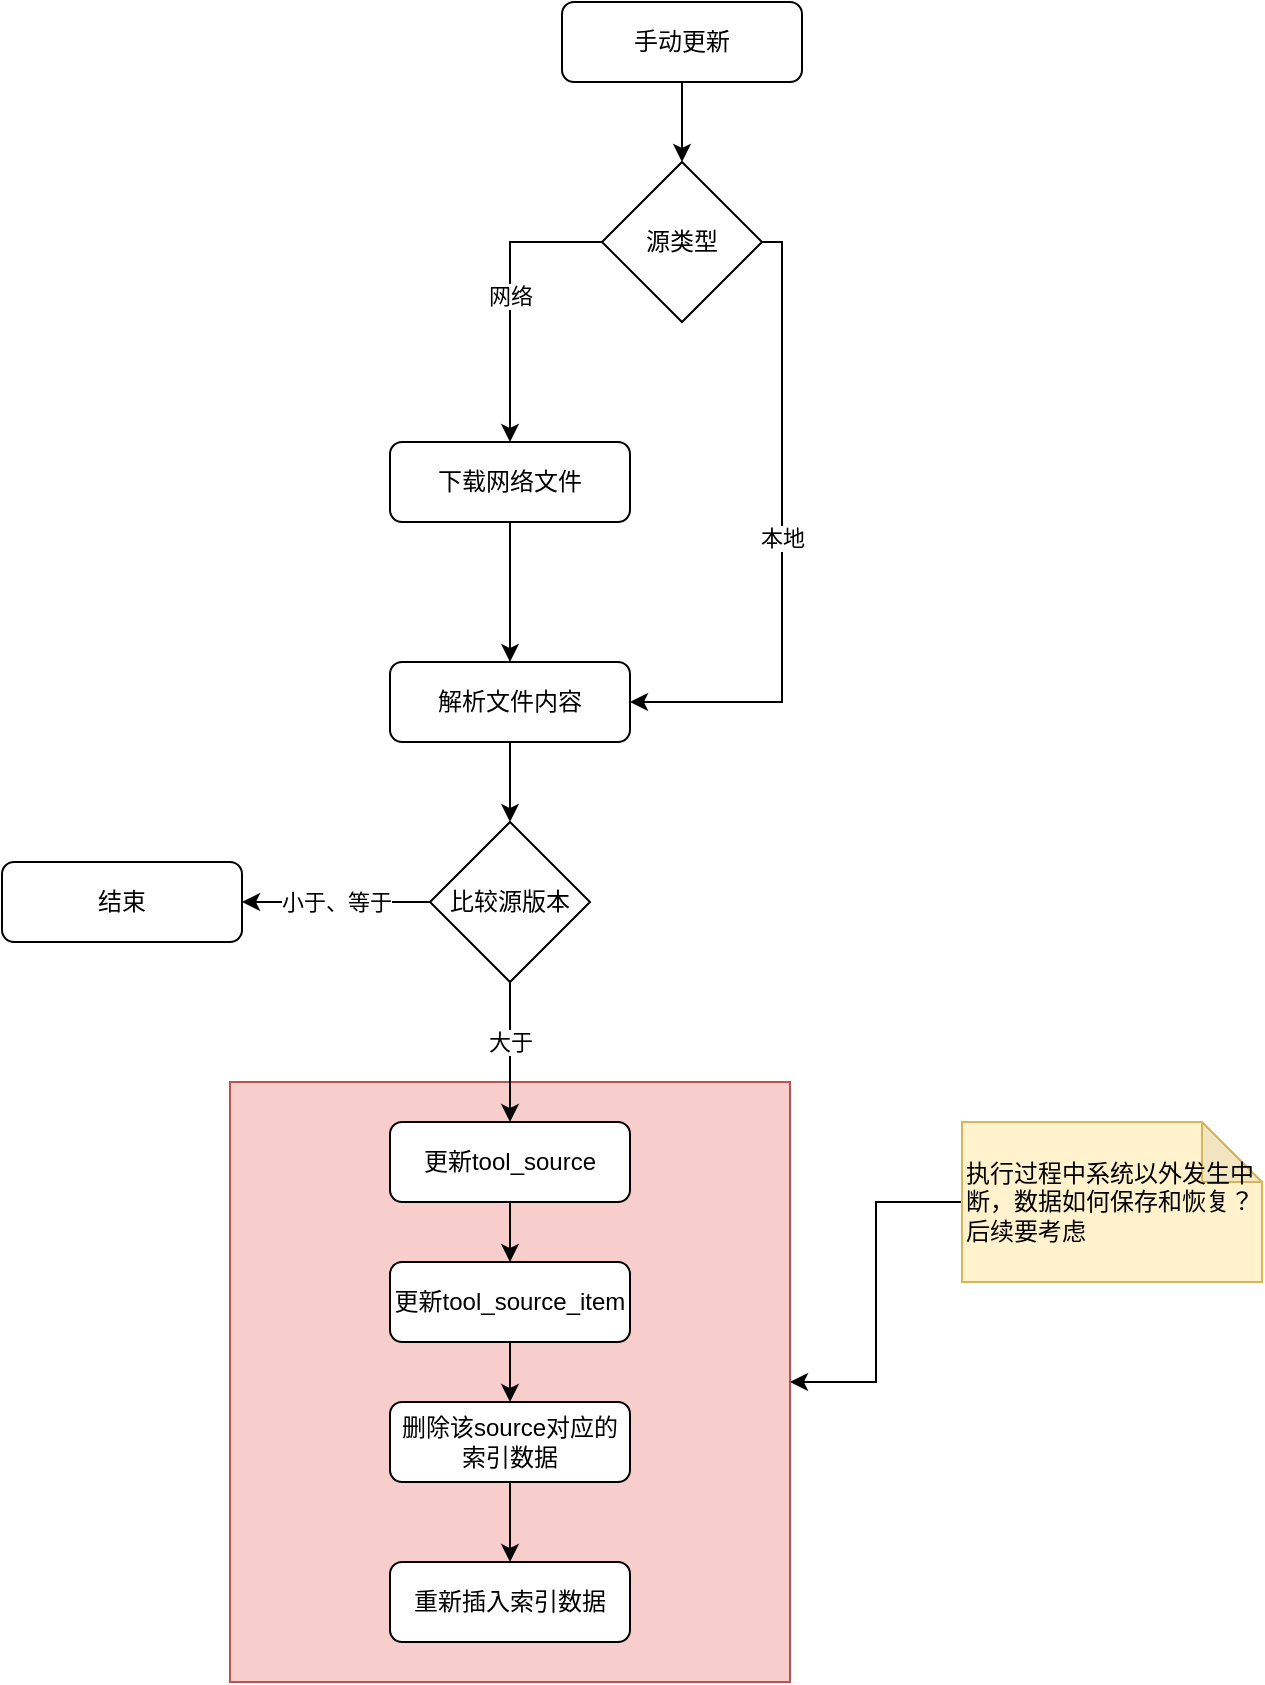 <mxfile version="16.5.1" type="device" pages="2"><diagram id="0PzGkgKy6eMpOUYVYS2Z" name="工具源更新"><mxGraphModel dx="1106" dy="997" grid="1" gridSize="10" guides="1" tooltips="1" connect="1" arrows="1" fold="1" page="1" pageScale="1" pageWidth="827" pageHeight="1169" math="0" shadow="0"><root><mxCell id="0"/><mxCell id="1" parent="0"/><mxCell id="K9ccsEUA2hmMdJJD4BcN-9" value="" style="rounded=0;whiteSpace=wrap;html=1;fillColor=#f8cecc;strokeColor=#b85450;" vertex="1" parent="1"><mxGeometry x="274" y="770" width="280" height="300" as="geometry"/></mxCell><mxCell id="aIa0eqZD1pmq-LwwqxSg-5" style="edgeStyle=orthogonalEdgeStyle;rounded=0;orthogonalLoop=1;jettySize=auto;html=1;entryX=0.5;entryY=0;entryDx=0;entryDy=0;" edge="1" parent="1" source="aIa0eqZD1pmq-LwwqxSg-1" target="aIa0eqZD1pmq-LwwqxSg-3"><mxGeometry relative="1" as="geometry"/></mxCell><mxCell id="aIa0eqZD1pmq-LwwqxSg-1" value="手动更新" style="rounded=1;whiteSpace=wrap;html=1;" vertex="1" parent="1"><mxGeometry x="440" y="230" width="120" height="40" as="geometry"/></mxCell><mxCell id="aIa0eqZD1pmq-LwwqxSg-9" value="" style="edgeStyle=orthogonalEdgeStyle;rounded=0;orthogonalLoop=1;jettySize=auto;html=1;" edge="1" parent="1" source="aIa0eqZD1pmq-LwwqxSg-2" target="aIa0eqZD1pmq-LwwqxSg-8"><mxGeometry relative="1" as="geometry"/></mxCell><mxCell id="aIa0eqZD1pmq-LwwqxSg-2" value="下载网络文件" style="rounded=1;whiteSpace=wrap;html=1;" vertex="1" parent="1"><mxGeometry x="354" y="450" width="120" height="40" as="geometry"/></mxCell><mxCell id="aIa0eqZD1pmq-LwwqxSg-6" value="网络" style="edgeStyle=orthogonalEdgeStyle;rounded=0;orthogonalLoop=1;jettySize=auto;html=1;entryX=0.5;entryY=0;entryDx=0;entryDy=0;" edge="1" parent="1" source="aIa0eqZD1pmq-LwwqxSg-3" target="aIa0eqZD1pmq-LwwqxSg-2"><mxGeometry relative="1" as="geometry"><Array as="points"><mxPoint x="414" y="350"/></Array></mxGeometry></mxCell><mxCell id="aIa0eqZD1pmq-LwwqxSg-7" value="本地" style="edgeStyle=orthogonalEdgeStyle;rounded=0;orthogonalLoop=1;jettySize=auto;html=1;entryX=1;entryY=0.5;entryDx=0;entryDy=0;" edge="1" parent="1" source="aIa0eqZD1pmq-LwwqxSg-3" target="aIa0eqZD1pmq-LwwqxSg-8"><mxGeometry relative="1" as="geometry"><mxPoint x="610" y="450" as="targetPoint"/><Array as="points"><mxPoint x="550" y="350"/><mxPoint x="550" y="580"/></Array></mxGeometry></mxCell><mxCell id="aIa0eqZD1pmq-LwwqxSg-3" value="源类型" style="rhombus;whiteSpace=wrap;html=1;" vertex="1" parent="1"><mxGeometry x="460" y="310" width="80" height="80" as="geometry"/></mxCell><mxCell id="aIa0eqZD1pmq-LwwqxSg-11" style="edgeStyle=orthogonalEdgeStyle;rounded=0;orthogonalLoop=1;jettySize=auto;html=1;" edge="1" parent="1" source="aIa0eqZD1pmq-LwwqxSg-8" target="aIa0eqZD1pmq-LwwqxSg-10"><mxGeometry relative="1" as="geometry"/></mxCell><mxCell id="aIa0eqZD1pmq-LwwqxSg-8" value="解析文件内容" style="rounded=1;whiteSpace=wrap;html=1;" vertex="1" parent="1"><mxGeometry x="354" y="560" width="120" height="40" as="geometry"/></mxCell><mxCell id="aIa0eqZD1pmq-LwwqxSg-13" value="小于、等于" style="edgeStyle=orthogonalEdgeStyle;rounded=0;orthogonalLoop=1;jettySize=auto;html=1;" edge="1" parent="1" source="aIa0eqZD1pmq-LwwqxSg-10" target="aIa0eqZD1pmq-LwwqxSg-12"><mxGeometry relative="1" as="geometry"/></mxCell><mxCell id="aIa0eqZD1pmq-LwwqxSg-16" value="" style="edgeStyle=orthogonalEdgeStyle;rounded=0;orthogonalLoop=1;jettySize=auto;html=1;" edge="1" parent="1" source="aIa0eqZD1pmq-LwwqxSg-10" target="aIa0eqZD1pmq-LwwqxSg-15"><mxGeometry relative="1" as="geometry"/></mxCell><mxCell id="aIa0eqZD1pmq-LwwqxSg-17" value="大于" style="edgeLabel;html=1;align=center;verticalAlign=middle;resizable=0;points=[];" vertex="1" connectable="0" parent="aIa0eqZD1pmq-LwwqxSg-16"><mxGeometry x="-0.156" relative="1" as="geometry"><mxPoint as="offset"/></mxGeometry></mxCell><mxCell id="aIa0eqZD1pmq-LwwqxSg-10" value="比较源版本" style="rhombus;whiteSpace=wrap;html=1;" vertex="1" parent="1"><mxGeometry x="374" y="640" width="80" height="80" as="geometry"/></mxCell><mxCell id="aIa0eqZD1pmq-LwwqxSg-12" value="结束" style="rounded=1;whiteSpace=wrap;html=1;" vertex="1" parent="1"><mxGeometry x="160" y="660" width="120" height="40" as="geometry"/></mxCell><mxCell id="K9ccsEUA2hmMdJJD4BcN-2" value="" style="edgeStyle=orthogonalEdgeStyle;rounded=0;orthogonalLoop=1;jettySize=auto;html=1;" edge="1" parent="1" source="aIa0eqZD1pmq-LwwqxSg-15" target="K9ccsEUA2hmMdJJD4BcN-1"><mxGeometry relative="1" as="geometry"/></mxCell><mxCell id="aIa0eqZD1pmq-LwwqxSg-15" value="更新tool_source" style="rounded=1;whiteSpace=wrap;html=1;" vertex="1" parent="1"><mxGeometry x="354" y="790" width="120" height="40" as="geometry"/></mxCell><mxCell id="K9ccsEUA2hmMdJJD4BcN-4" value="" style="edgeStyle=orthogonalEdgeStyle;rounded=0;orthogonalLoop=1;jettySize=auto;html=1;" edge="1" parent="1" source="K9ccsEUA2hmMdJJD4BcN-1" target="K9ccsEUA2hmMdJJD4BcN-3"><mxGeometry relative="1" as="geometry"/></mxCell><mxCell id="K9ccsEUA2hmMdJJD4BcN-1" value="更新tool_source_item" style="rounded=1;whiteSpace=wrap;html=1;" vertex="1" parent="1"><mxGeometry x="354" y="860" width="120" height="40" as="geometry"/></mxCell><mxCell id="K9ccsEUA2hmMdJJD4BcN-6" style="edgeStyle=orthogonalEdgeStyle;rounded=0;orthogonalLoop=1;jettySize=auto;html=1;entryX=0.5;entryY=0;entryDx=0;entryDy=0;" edge="1" parent="1" source="K9ccsEUA2hmMdJJD4BcN-3" target="K9ccsEUA2hmMdJJD4BcN-5"><mxGeometry relative="1" as="geometry"/></mxCell><mxCell id="K9ccsEUA2hmMdJJD4BcN-3" value="删除该source对应的索引数据" style="rounded=1;whiteSpace=wrap;html=1;" vertex="1" parent="1"><mxGeometry x="354" y="930" width="120" height="40" as="geometry"/></mxCell><mxCell id="K9ccsEUA2hmMdJJD4BcN-5" value="重新插入索引数据" style="rounded=1;whiteSpace=wrap;html=1;" vertex="1" parent="1"><mxGeometry x="354" y="1010" width="120" height="40" as="geometry"/></mxCell><mxCell id="K9ccsEUA2hmMdJJD4BcN-11" style="edgeStyle=orthogonalEdgeStyle;rounded=0;orthogonalLoop=1;jettySize=auto;html=1;" edge="1" parent="1" source="K9ccsEUA2hmMdJJD4BcN-10" target="K9ccsEUA2hmMdJJD4BcN-9"><mxGeometry relative="1" as="geometry"/></mxCell><mxCell id="K9ccsEUA2hmMdJJD4BcN-10" value="执行过程中系统以外发生中断，数据如何保存和恢复？后续要考虑" style="shape=note;whiteSpace=wrap;html=1;backgroundOutline=1;darkOpacity=0.05;fillColor=#fff2cc;strokeColor=#d6b656;align=left;" vertex="1" parent="1"><mxGeometry x="640" y="790" width="150" height="80" as="geometry"/></mxCell></root></mxGraphModel></diagram><diagram id="02G6Z81k0R1pNuL1mOWJ" name="数据模型"><mxGraphModel dx="1106" dy="997" grid="1" gridSize="10" guides="1" tooltips="1" connect="1" arrows="1" fold="1" page="1" pageScale="1" pageWidth="827" pageHeight="1169" math="0" shadow="0"><root><mxCell id="uL08bOyRPcvks6ikiRW8-0"/><mxCell id="uL08bOyRPcvks6ikiRW8-1" parent="uL08bOyRPcvks6ikiRW8-0"/><mxCell id="uL08bOyRPcvks6ikiRW8-2" value="tools_source" style="shape=table;startSize=30;container=1;collapsible=1;childLayout=tableLayout;fixedRows=1;rowLines=0;fontStyle=1;align=center;resizeLast=1;" vertex="1" parent="uL08bOyRPcvks6ikiRW8-1"><mxGeometry x="180" y="260" width="180" height="160" as="geometry"/></mxCell><mxCell id="uL08bOyRPcvks6ikiRW8-3" value="" style="shape=tableRow;horizontal=0;startSize=0;swimlaneHead=0;swimlaneBody=0;fillColor=none;collapsible=0;dropTarget=0;points=[[0,0.5],[1,0.5]];portConstraint=eastwest;top=0;left=0;right=0;bottom=1;" vertex="1" parent="uL08bOyRPcvks6ikiRW8-2"><mxGeometry y="30" width="180" height="30" as="geometry"/></mxCell><mxCell id="uL08bOyRPcvks6ikiRW8-4" value="PK" style="shape=partialRectangle;connectable=0;fillColor=none;top=0;left=0;bottom=0;right=0;fontStyle=1;overflow=hidden;" vertex="1" parent="uL08bOyRPcvks6ikiRW8-3"><mxGeometry width="30" height="30" as="geometry"><mxRectangle width="30" height="30" as="alternateBounds"/></mxGeometry></mxCell><mxCell id="uL08bOyRPcvks6ikiRW8-5" value="UniqueID" style="shape=partialRectangle;connectable=0;fillColor=none;top=0;left=0;bottom=0;right=0;align=left;spacingLeft=6;fontStyle=5;overflow=hidden;" vertex="1" parent="uL08bOyRPcvks6ikiRW8-3"><mxGeometry x="30" width="150" height="30" as="geometry"><mxRectangle width="150" height="30" as="alternateBounds"/></mxGeometry></mxCell><mxCell id="uL08bOyRPcvks6ikiRW8-6" value="" style="shape=tableRow;horizontal=0;startSize=0;swimlaneHead=0;swimlaneBody=0;fillColor=none;collapsible=0;dropTarget=0;points=[[0,0.5],[1,0.5]];portConstraint=eastwest;top=0;left=0;right=0;bottom=0;" vertex="1" parent="uL08bOyRPcvks6ikiRW8-2"><mxGeometry y="60" width="180" height="30" as="geometry"/></mxCell><mxCell id="uL08bOyRPcvks6ikiRW8-7" value="" style="shape=partialRectangle;connectable=0;fillColor=none;top=0;left=0;bottom=0;right=0;editable=1;overflow=hidden;" vertex="1" parent="uL08bOyRPcvks6ikiRW8-6"><mxGeometry width="30" height="30" as="geometry"><mxRectangle width="30" height="30" as="alternateBounds"/></mxGeometry></mxCell><mxCell id="uL08bOyRPcvks6ikiRW8-8" value="Row 1" style="shape=partialRectangle;connectable=0;fillColor=none;top=0;left=0;bottom=0;right=0;align=left;spacingLeft=6;overflow=hidden;" vertex="1" parent="uL08bOyRPcvks6ikiRW8-6"><mxGeometry x="30" width="150" height="30" as="geometry"><mxRectangle width="150" height="30" as="alternateBounds"/></mxGeometry></mxCell><mxCell id="uL08bOyRPcvks6ikiRW8-9" value="" style="shape=tableRow;horizontal=0;startSize=0;swimlaneHead=0;swimlaneBody=0;fillColor=none;collapsible=0;dropTarget=0;points=[[0,0.5],[1,0.5]];portConstraint=eastwest;top=0;left=0;right=0;bottom=0;" vertex="1" parent="uL08bOyRPcvks6ikiRW8-2"><mxGeometry y="90" width="180" height="30" as="geometry"/></mxCell><mxCell id="uL08bOyRPcvks6ikiRW8-10" value="" style="shape=partialRectangle;connectable=0;fillColor=none;top=0;left=0;bottom=0;right=0;editable=1;overflow=hidden;" vertex="1" parent="uL08bOyRPcvks6ikiRW8-9"><mxGeometry width="30" height="30" as="geometry"><mxRectangle width="30" height="30" as="alternateBounds"/></mxGeometry></mxCell><mxCell id="uL08bOyRPcvks6ikiRW8-11" value="Row 2" style="shape=partialRectangle;connectable=0;fillColor=none;top=0;left=0;bottom=0;right=0;align=left;spacingLeft=6;overflow=hidden;" vertex="1" parent="uL08bOyRPcvks6ikiRW8-9"><mxGeometry x="30" width="150" height="30" as="geometry"><mxRectangle width="150" height="30" as="alternateBounds"/></mxGeometry></mxCell><mxCell id="uL08bOyRPcvks6ikiRW8-12" value="" style="shape=tableRow;horizontal=0;startSize=0;swimlaneHead=0;swimlaneBody=0;fillColor=none;collapsible=0;dropTarget=0;points=[[0,0.5],[1,0.5]];portConstraint=eastwest;top=0;left=0;right=0;bottom=0;" vertex="1" parent="uL08bOyRPcvks6ikiRW8-2"><mxGeometry y="120" width="180" height="30" as="geometry"/></mxCell><mxCell id="uL08bOyRPcvks6ikiRW8-13" value="" style="shape=partialRectangle;connectable=0;fillColor=none;top=0;left=0;bottom=0;right=0;editable=1;overflow=hidden;" vertex="1" parent="uL08bOyRPcvks6ikiRW8-12"><mxGeometry width="30" height="30" as="geometry"><mxRectangle width="30" height="30" as="alternateBounds"/></mxGeometry></mxCell><mxCell id="uL08bOyRPcvks6ikiRW8-14" value="Row 3" style="shape=partialRectangle;connectable=0;fillColor=none;top=0;left=0;bottom=0;right=0;align=left;spacingLeft=6;overflow=hidden;" vertex="1" parent="uL08bOyRPcvks6ikiRW8-12"><mxGeometry x="30" width="150" height="30" as="geometry"><mxRectangle width="150" height="30" as="alternateBounds"/></mxGeometry></mxCell><mxCell id="uL08bOyRPcvks6ikiRW8-15" value="tools_source_item" style="shape=table;startSize=30;container=1;collapsible=1;childLayout=tableLayout;fixedRows=1;rowLines=0;fontStyle=1;align=center;resizeLast=1;" vertex="1" parent="uL08bOyRPcvks6ikiRW8-1"><mxGeometry x="430" y="260" width="180" height="160" as="geometry"/></mxCell><mxCell id="uL08bOyRPcvks6ikiRW8-16" value="" style="shape=tableRow;horizontal=0;startSize=0;swimlaneHead=0;swimlaneBody=0;fillColor=none;collapsible=0;dropTarget=0;points=[[0,0.5],[1,0.5]];portConstraint=eastwest;top=0;left=0;right=0;bottom=1;" vertex="1" parent="uL08bOyRPcvks6ikiRW8-15"><mxGeometry y="30" width="180" height="30" as="geometry"/></mxCell><mxCell id="uL08bOyRPcvks6ikiRW8-17" value="PK" style="shape=partialRectangle;connectable=0;fillColor=none;top=0;left=0;bottom=0;right=0;fontStyle=1;overflow=hidden;" vertex="1" parent="uL08bOyRPcvks6ikiRW8-16"><mxGeometry width="30" height="30" as="geometry"><mxRectangle width="30" height="30" as="alternateBounds"/></mxGeometry></mxCell><mxCell id="uL08bOyRPcvks6ikiRW8-18" value="UniqueID" style="shape=partialRectangle;connectable=0;fillColor=none;top=0;left=0;bottom=0;right=0;align=left;spacingLeft=6;fontStyle=5;overflow=hidden;" vertex="1" parent="uL08bOyRPcvks6ikiRW8-16"><mxGeometry x="30" width="150" height="30" as="geometry"><mxRectangle width="150" height="30" as="alternateBounds"/></mxGeometry></mxCell><mxCell id="uL08bOyRPcvks6ikiRW8-19" value="" style="shape=tableRow;horizontal=0;startSize=0;swimlaneHead=0;swimlaneBody=0;fillColor=none;collapsible=0;dropTarget=0;points=[[0,0.5],[1,0.5]];portConstraint=eastwest;top=0;left=0;right=0;bottom=0;" vertex="1" parent="uL08bOyRPcvks6ikiRW8-15"><mxGeometry y="60" width="180" height="30" as="geometry"/></mxCell><mxCell id="uL08bOyRPcvks6ikiRW8-20" value="" style="shape=partialRectangle;connectable=0;fillColor=none;top=0;left=0;bottom=0;right=0;editable=1;overflow=hidden;" vertex="1" parent="uL08bOyRPcvks6ikiRW8-19"><mxGeometry width="30" height="30" as="geometry"><mxRectangle width="30" height="30" as="alternateBounds"/></mxGeometry></mxCell><mxCell id="uL08bOyRPcvks6ikiRW8-21" value="Row 1" style="shape=partialRectangle;connectable=0;fillColor=none;top=0;left=0;bottom=0;right=0;align=left;spacingLeft=6;overflow=hidden;" vertex="1" parent="uL08bOyRPcvks6ikiRW8-19"><mxGeometry x="30" width="150" height="30" as="geometry"><mxRectangle width="150" height="30" as="alternateBounds"/></mxGeometry></mxCell><mxCell id="uL08bOyRPcvks6ikiRW8-22" value="" style="shape=tableRow;horizontal=0;startSize=0;swimlaneHead=0;swimlaneBody=0;fillColor=none;collapsible=0;dropTarget=0;points=[[0,0.5],[1,0.5]];portConstraint=eastwest;top=0;left=0;right=0;bottom=0;" vertex="1" parent="uL08bOyRPcvks6ikiRW8-15"><mxGeometry y="90" width="180" height="30" as="geometry"/></mxCell><mxCell id="uL08bOyRPcvks6ikiRW8-23" value="" style="shape=partialRectangle;connectable=0;fillColor=none;top=0;left=0;bottom=0;right=0;editable=1;overflow=hidden;" vertex="1" parent="uL08bOyRPcvks6ikiRW8-22"><mxGeometry width="30" height="30" as="geometry"><mxRectangle width="30" height="30" as="alternateBounds"/></mxGeometry></mxCell><mxCell id="uL08bOyRPcvks6ikiRW8-24" value="Row 2" style="shape=partialRectangle;connectable=0;fillColor=none;top=0;left=0;bottom=0;right=0;align=left;spacingLeft=6;overflow=hidden;" vertex="1" parent="uL08bOyRPcvks6ikiRW8-22"><mxGeometry x="30" width="150" height="30" as="geometry"><mxRectangle width="150" height="30" as="alternateBounds"/></mxGeometry></mxCell><mxCell id="uL08bOyRPcvks6ikiRW8-25" value="" style="shape=tableRow;horizontal=0;startSize=0;swimlaneHead=0;swimlaneBody=0;fillColor=none;collapsible=0;dropTarget=0;points=[[0,0.5],[1,0.5]];portConstraint=eastwest;top=0;left=0;right=0;bottom=0;" vertex="1" parent="uL08bOyRPcvks6ikiRW8-15"><mxGeometry y="120" width="180" height="30" as="geometry"/></mxCell><mxCell id="uL08bOyRPcvks6ikiRW8-26" value="" style="shape=partialRectangle;connectable=0;fillColor=none;top=0;left=0;bottom=0;right=0;editable=1;overflow=hidden;" vertex="1" parent="uL08bOyRPcvks6ikiRW8-25"><mxGeometry width="30" height="30" as="geometry"><mxRectangle width="30" height="30" as="alternateBounds"/></mxGeometry></mxCell><mxCell id="uL08bOyRPcvks6ikiRW8-27" value="Row 3" style="shape=partialRectangle;connectable=0;fillColor=none;top=0;left=0;bottom=0;right=0;align=left;spacingLeft=6;overflow=hidden;" vertex="1" parent="uL08bOyRPcvks6ikiRW8-25"><mxGeometry x="30" width="150" height="30" as="geometry"><mxRectangle width="150" height="30" as="alternateBounds"/></mxGeometry></mxCell></root></mxGraphModel></diagram></mxfile>